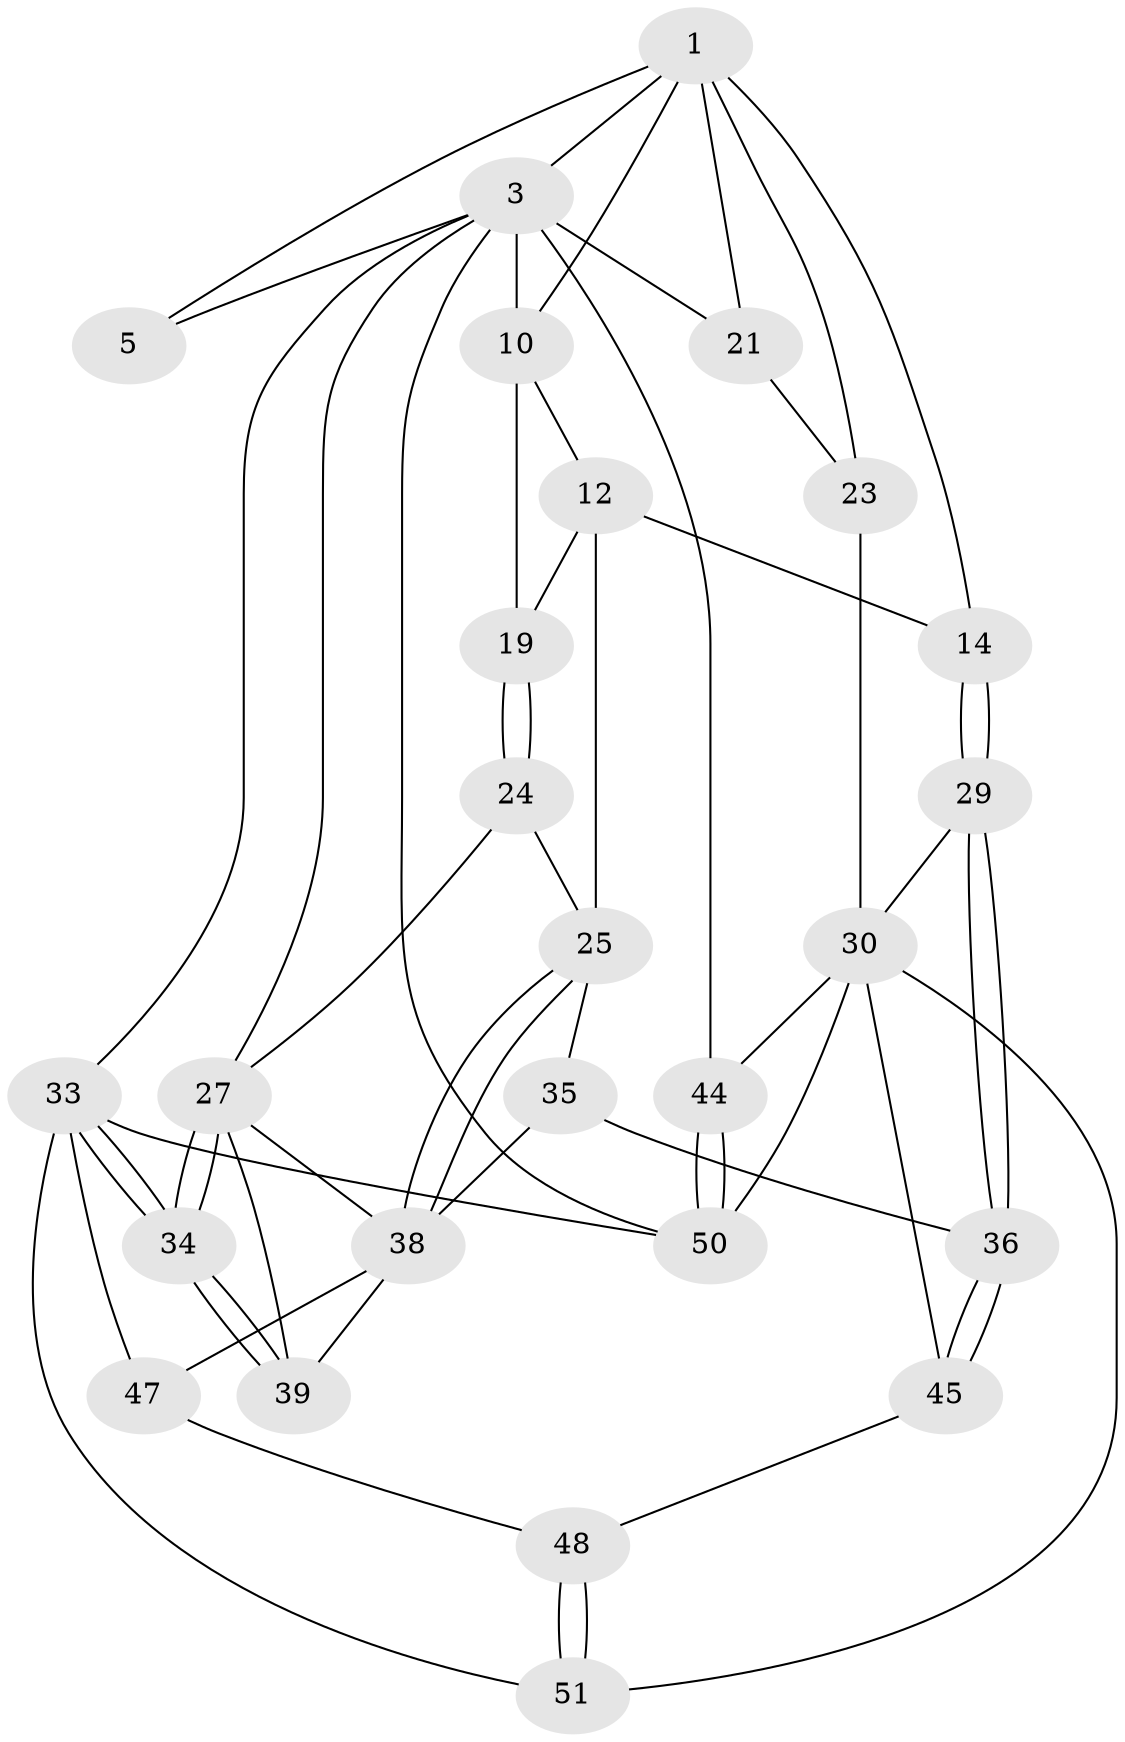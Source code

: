// original degree distribution, {3: 0.038461538461538464, 4: 0.25, 6: 0.21153846153846154, 5: 0.5}
// Generated by graph-tools (version 1.1) at 2025/28/03/15/25 16:28:10]
// undirected, 26 vertices, 59 edges
graph export_dot {
graph [start="1"]
  node [color=gray90,style=filled];
  1 [pos="+0.574200896855289+0",super="+2+7"];
  3 [pos="+1+0",super="+16+4"];
  5 [pos="+0+0",super="+6"];
  10 [pos="+0.6688650910017502+0",super="+11"];
  12 [pos="+0.7371862942679934+0.23075463937460924",super="+13"];
  14 [pos="+0.5494442759467427+0.38203768656965126"];
  19 [pos="+0.8758391849956677+0.4086806571684379"];
  21 [pos="+0.07593780811998328+0.3570730362976266"];
  23 [pos="+0.4483350258021374+0.4193583760412527",super="+31"];
  24 [pos="+0.876313909361403+0.41216396429323804"];
  25 [pos="+0.7829372348817965+0.49717808972800737",super="+26"];
  27 [pos="+1+0.5676673608634331",super="+28"];
  29 [pos="+0.46760265636547305+0.6174440433607811"];
  30 [pos="+0.409686622945222+0.6161699500185712",super="+40"];
  33 [pos="+1+1",super="+49"];
  34 [pos="+1+1"];
  35 [pos="+0.6310073770074167+0.5741272545328139"];
  36 [pos="+0.5675012204261143+0.644471896339366"];
  38 [pos="+0.8159713937025539+0.5748376864210922",super="+41"];
  39 [pos="+0.9154331314763707+0.7301122854100557"];
  44 [pos="+0+0.6275978269118414"];
  45 [pos="+0.5864507485038265+0.8220032969129614"];
  47 [pos="+0.642878974051964+0.8488652734134021"];
  48 [pos="+0.5997979559625122+0.8313973370305999"];
  50 [pos="+0+1"];
  51 [pos="+0.3657676654814506+1"];
  1 -- 10;
  1 -- 3;
  1 -- 5 [weight=2];
  1 -- 21;
  1 -- 23 [weight=2];
  1 -- 14;
  3 -- 33;
  3 -- 27;
  3 -- 10 [weight=2];
  3 -- 50;
  3 -- 21;
  3 -- 5;
  3 -- 44;
  10 -- 19;
  10 -- 12;
  12 -- 19;
  12 -- 25;
  12 -- 14;
  14 -- 29;
  14 -- 29;
  19 -- 24;
  19 -- 24;
  21 -- 23;
  23 -- 30 [weight=2];
  24 -- 25;
  24 -- 27;
  25 -- 38;
  25 -- 38;
  25 -- 35;
  27 -- 34;
  27 -- 34;
  27 -- 38;
  27 -- 39;
  29 -- 30;
  29 -- 36;
  29 -- 36;
  30 -- 50;
  30 -- 51;
  30 -- 44;
  30 -- 45;
  33 -- 34;
  33 -- 34;
  33 -- 50;
  33 -- 51;
  33 -- 47;
  34 -- 39;
  34 -- 39;
  35 -- 36;
  35 -- 38;
  36 -- 45;
  36 -- 45;
  38 -- 47;
  38 -- 39;
  44 -- 50;
  44 -- 50;
  45 -- 48;
  47 -- 48;
  48 -- 51;
  48 -- 51;
}
